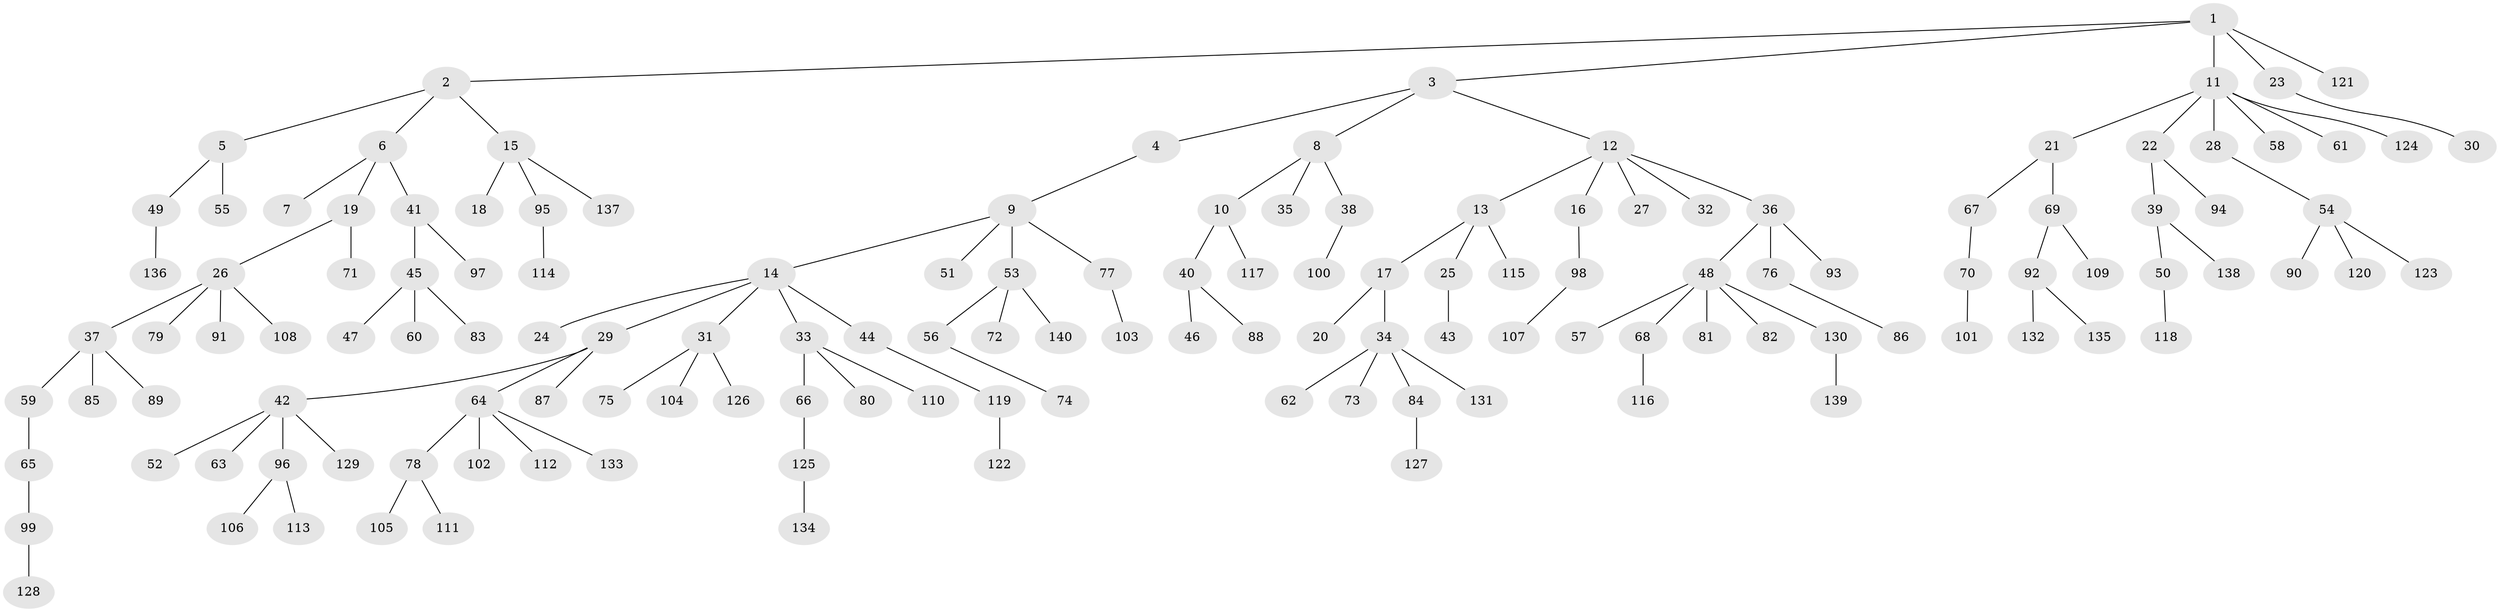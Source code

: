 // coarse degree distribution, {3: 0.14285714285714285, 4: 0.03571428571428571, 5: 0.03571428571428571, 2: 0.42857142857142855, 1: 0.35714285714285715}
// Generated by graph-tools (version 1.1) at 2025/51/03/04/25 22:51:50]
// undirected, 140 vertices, 139 edges
graph export_dot {
  node [color=gray90,style=filled];
  1;
  2;
  3;
  4;
  5;
  6;
  7;
  8;
  9;
  10;
  11;
  12;
  13;
  14;
  15;
  16;
  17;
  18;
  19;
  20;
  21;
  22;
  23;
  24;
  25;
  26;
  27;
  28;
  29;
  30;
  31;
  32;
  33;
  34;
  35;
  36;
  37;
  38;
  39;
  40;
  41;
  42;
  43;
  44;
  45;
  46;
  47;
  48;
  49;
  50;
  51;
  52;
  53;
  54;
  55;
  56;
  57;
  58;
  59;
  60;
  61;
  62;
  63;
  64;
  65;
  66;
  67;
  68;
  69;
  70;
  71;
  72;
  73;
  74;
  75;
  76;
  77;
  78;
  79;
  80;
  81;
  82;
  83;
  84;
  85;
  86;
  87;
  88;
  89;
  90;
  91;
  92;
  93;
  94;
  95;
  96;
  97;
  98;
  99;
  100;
  101;
  102;
  103;
  104;
  105;
  106;
  107;
  108;
  109;
  110;
  111;
  112;
  113;
  114;
  115;
  116;
  117;
  118;
  119;
  120;
  121;
  122;
  123;
  124;
  125;
  126;
  127;
  128;
  129;
  130;
  131;
  132;
  133;
  134;
  135;
  136;
  137;
  138;
  139;
  140;
  1 -- 2;
  1 -- 3;
  1 -- 11;
  1 -- 23;
  1 -- 121;
  2 -- 5;
  2 -- 6;
  2 -- 15;
  3 -- 4;
  3 -- 8;
  3 -- 12;
  4 -- 9;
  5 -- 49;
  5 -- 55;
  6 -- 7;
  6 -- 19;
  6 -- 41;
  8 -- 10;
  8 -- 35;
  8 -- 38;
  9 -- 14;
  9 -- 51;
  9 -- 53;
  9 -- 77;
  10 -- 40;
  10 -- 117;
  11 -- 21;
  11 -- 22;
  11 -- 28;
  11 -- 58;
  11 -- 61;
  11 -- 124;
  12 -- 13;
  12 -- 16;
  12 -- 27;
  12 -- 32;
  12 -- 36;
  13 -- 17;
  13 -- 25;
  13 -- 115;
  14 -- 24;
  14 -- 29;
  14 -- 31;
  14 -- 33;
  14 -- 44;
  15 -- 18;
  15 -- 95;
  15 -- 137;
  16 -- 98;
  17 -- 20;
  17 -- 34;
  19 -- 26;
  19 -- 71;
  21 -- 67;
  21 -- 69;
  22 -- 39;
  22 -- 94;
  23 -- 30;
  25 -- 43;
  26 -- 37;
  26 -- 79;
  26 -- 91;
  26 -- 108;
  28 -- 54;
  29 -- 42;
  29 -- 64;
  29 -- 87;
  31 -- 75;
  31 -- 104;
  31 -- 126;
  33 -- 66;
  33 -- 80;
  33 -- 110;
  34 -- 62;
  34 -- 73;
  34 -- 84;
  34 -- 131;
  36 -- 48;
  36 -- 76;
  36 -- 93;
  37 -- 59;
  37 -- 85;
  37 -- 89;
  38 -- 100;
  39 -- 50;
  39 -- 138;
  40 -- 46;
  40 -- 88;
  41 -- 45;
  41 -- 97;
  42 -- 52;
  42 -- 63;
  42 -- 96;
  42 -- 129;
  44 -- 119;
  45 -- 47;
  45 -- 60;
  45 -- 83;
  48 -- 57;
  48 -- 68;
  48 -- 81;
  48 -- 82;
  48 -- 130;
  49 -- 136;
  50 -- 118;
  53 -- 56;
  53 -- 72;
  53 -- 140;
  54 -- 90;
  54 -- 120;
  54 -- 123;
  56 -- 74;
  59 -- 65;
  64 -- 78;
  64 -- 102;
  64 -- 112;
  64 -- 133;
  65 -- 99;
  66 -- 125;
  67 -- 70;
  68 -- 116;
  69 -- 92;
  69 -- 109;
  70 -- 101;
  76 -- 86;
  77 -- 103;
  78 -- 105;
  78 -- 111;
  84 -- 127;
  92 -- 132;
  92 -- 135;
  95 -- 114;
  96 -- 106;
  96 -- 113;
  98 -- 107;
  99 -- 128;
  119 -- 122;
  125 -- 134;
  130 -- 139;
}
